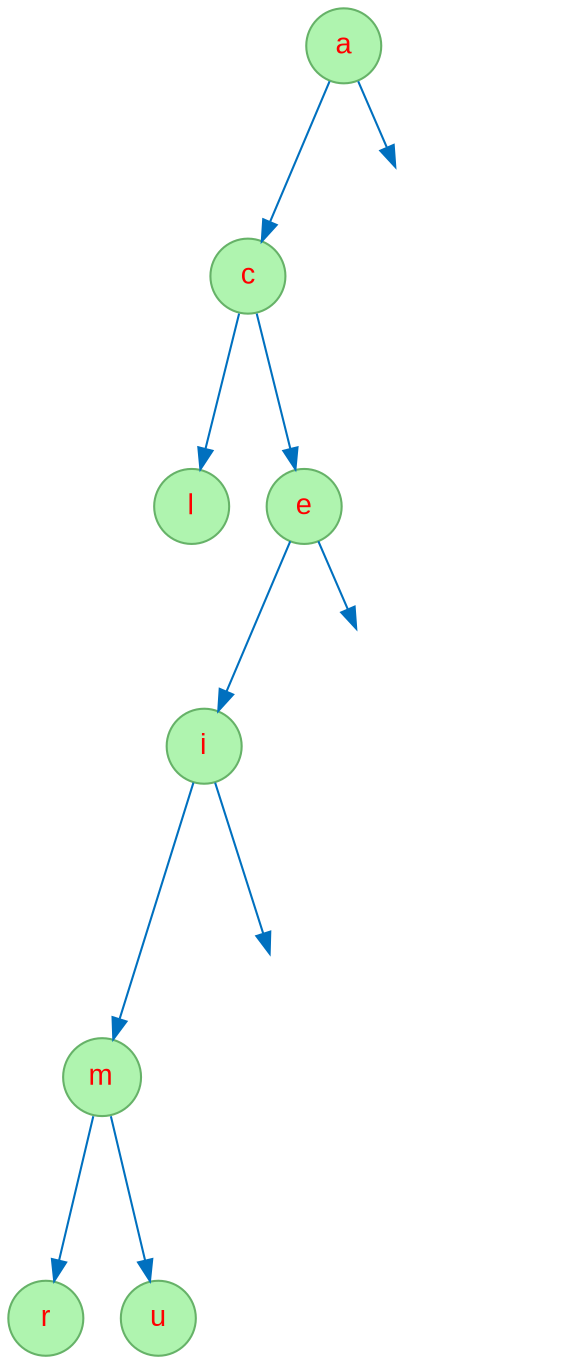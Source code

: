 digraph "Seq-murciela" {
node [fontname="Arial", fontcolor=red, shape=circle, style=filled, color="#66B268", fillcolor="#AFF4AF" ];
edge [color = "#0070BF"];
492228202 [label="a"];
492228202 -> 548246552;
548246552 [label="c"];
548246552 -> 835648992;
835648992 [label="l"];
548246552 -> 1134517053;
1134517053 [label="e"];
1134517053 -> 1237514926;
1237514926 [label="i"];
1237514926 -> 1066516207;
1066516207 [label="m"];
1066516207 -> 443308702;
443308702 [label="r"];
1066516207 -> 1128032093;
1128032093 [label="u"];
l1237514926 [style=invis];
1237514926 -> l1237514926;
l1134517053 [style=invis];
1134517053 -> l1134517053;
l492228202 [style=invis];
492228202 -> l492228202;
}
